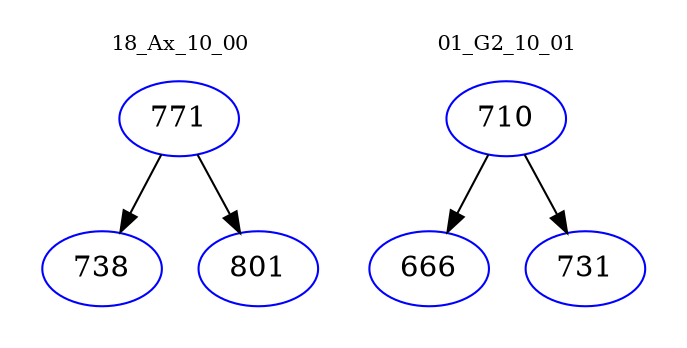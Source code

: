 digraph{
subgraph cluster_0 {
color = white
label = "18_Ax_10_00";
fontsize=10;
T0_771 [label="771", color="blue"]
T0_771 -> T0_738 [color="black"]
T0_738 [label="738", color="blue"]
T0_771 -> T0_801 [color="black"]
T0_801 [label="801", color="blue"]
}
subgraph cluster_1 {
color = white
label = "01_G2_10_01";
fontsize=10;
T1_710 [label="710", color="blue"]
T1_710 -> T1_666 [color="black"]
T1_666 [label="666", color="blue"]
T1_710 -> T1_731 [color="black"]
T1_731 [label="731", color="blue"]
}
}
